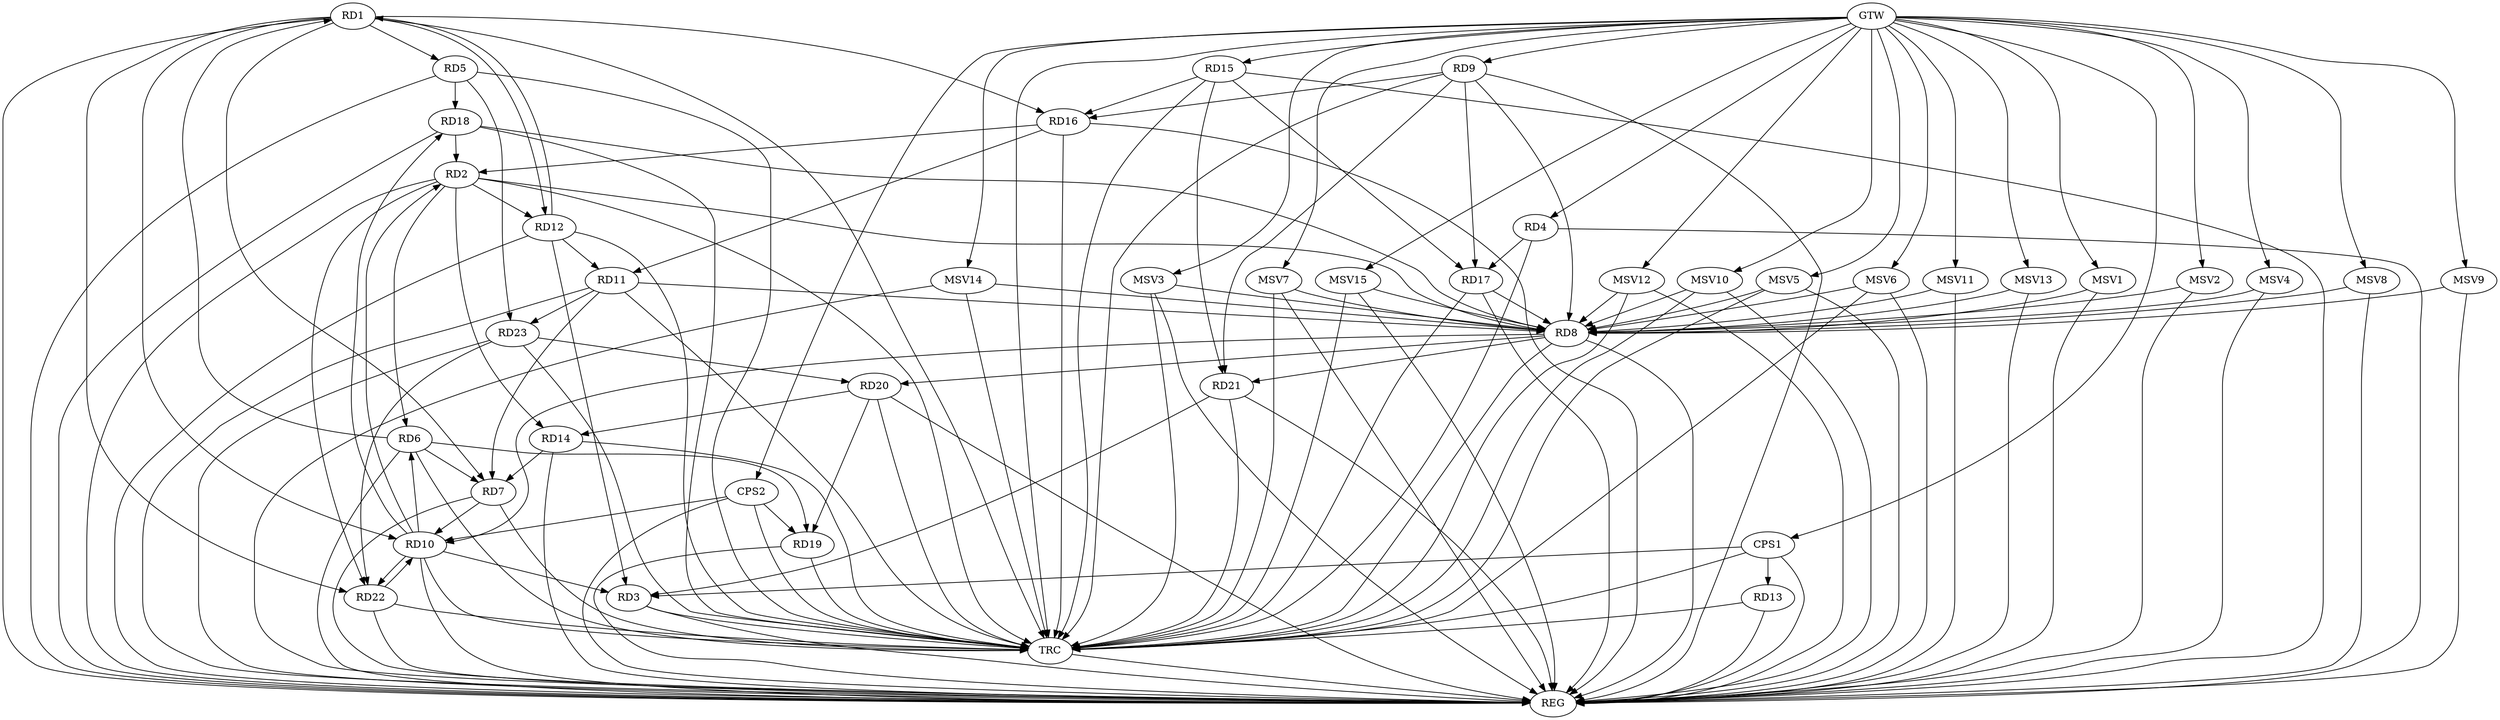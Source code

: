 strict digraph G {
  RD1 [ label="RD1" ];
  RD2 [ label="RD2" ];
  RD3 [ label="RD3" ];
  RD4 [ label="RD4" ];
  RD5 [ label="RD5" ];
  RD6 [ label="RD6" ];
  RD7 [ label="RD7" ];
  RD8 [ label="RD8" ];
  RD9 [ label="RD9" ];
  RD10 [ label="RD10" ];
  RD11 [ label="RD11" ];
  RD12 [ label="RD12" ];
  RD13 [ label="RD13" ];
  RD14 [ label="RD14" ];
  RD15 [ label="RD15" ];
  RD16 [ label="RD16" ];
  RD17 [ label="RD17" ];
  RD18 [ label="RD18" ];
  RD19 [ label="RD19" ];
  RD20 [ label="RD20" ];
  RD21 [ label="RD21" ];
  RD22 [ label="RD22" ];
  RD23 [ label="RD23" ];
  CPS1 [ label="CPS1" ];
  CPS2 [ label="CPS2" ];
  GTW [ label="GTW" ];
  REG [ label="REG" ];
  TRC [ label="TRC" ];
  MSV1 [ label="MSV1" ];
  MSV2 [ label="MSV2" ];
  MSV3 [ label="MSV3" ];
  MSV4 [ label="MSV4" ];
  MSV5 [ label="MSV5" ];
  MSV6 [ label="MSV6" ];
  MSV7 [ label="MSV7" ];
  MSV8 [ label="MSV8" ];
  MSV9 [ label="MSV9" ];
  MSV10 [ label="MSV10" ];
  MSV11 [ label="MSV11" ];
  MSV12 [ label="MSV12" ];
  MSV13 [ label="MSV13" ];
  MSV14 [ label="MSV14" ];
  MSV15 [ label="MSV15" ];
  RD1 -> RD5;
  RD6 -> RD1;
  RD1 -> RD7;
  RD1 -> RD10;
  RD1 -> RD12;
  RD12 -> RD1;
  RD1 -> RD16;
  RD1 -> RD22;
  RD2 -> RD6;
  RD2 -> RD8;
  RD10 -> RD2;
  RD2 -> RD12;
  RD2 -> RD14;
  RD16 -> RD2;
  RD18 -> RD2;
  RD2 -> RD22;
  RD10 -> RD3;
  RD12 -> RD3;
  RD21 -> RD3;
  RD4 -> RD17;
  RD5 -> RD18;
  RD5 -> RD23;
  RD6 -> RD7;
  RD10 -> RD6;
  RD6 -> RD19;
  RD7 -> RD10;
  RD11 -> RD7;
  RD14 -> RD7;
  RD9 -> RD8;
  RD8 -> RD10;
  RD11 -> RD8;
  RD17 -> RD8;
  RD18 -> RD8;
  RD8 -> RD20;
  RD8 -> RD21;
  RD9 -> RD16;
  RD9 -> RD17;
  RD9 -> RD21;
  RD10 -> RD18;
  RD10 -> RD22;
  RD22 -> RD10;
  RD12 -> RD11;
  RD16 -> RD11;
  RD11 -> RD23;
  RD20 -> RD14;
  RD15 -> RD16;
  RD15 -> RD17;
  RD15 -> RD21;
  RD20 -> RD19;
  RD23 -> RD20;
  RD23 -> RD22;
  CPS1 -> RD3;
  CPS1 -> RD13;
  CPS2 -> RD19;
  CPS2 -> RD10;
  GTW -> RD4;
  GTW -> RD9;
  GTW -> RD15;
  GTW -> CPS1;
  GTW -> CPS2;
  RD1 -> REG;
  RD2 -> REG;
  RD3 -> REG;
  RD4 -> REG;
  RD5 -> REG;
  RD6 -> REG;
  RD7 -> REG;
  RD8 -> REG;
  RD9 -> REG;
  RD10 -> REG;
  RD11 -> REG;
  RD12 -> REG;
  RD13 -> REG;
  RD14 -> REG;
  RD15 -> REG;
  RD16 -> REG;
  RD17 -> REG;
  RD18 -> REG;
  RD19 -> REG;
  RD20 -> REG;
  RD21 -> REG;
  RD22 -> REG;
  RD23 -> REG;
  CPS1 -> REG;
  CPS2 -> REG;
  RD1 -> TRC;
  RD2 -> TRC;
  RD3 -> TRC;
  RD4 -> TRC;
  RD5 -> TRC;
  RD6 -> TRC;
  RD7 -> TRC;
  RD8 -> TRC;
  RD9 -> TRC;
  RD10 -> TRC;
  RD11 -> TRC;
  RD12 -> TRC;
  RD13 -> TRC;
  RD14 -> TRC;
  RD15 -> TRC;
  RD16 -> TRC;
  RD17 -> TRC;
  RD18 -> TRC;
  RD19 -> TRC;
  RD20 -> TRC;
  RD21 -> TRC;
  RD22 -> TRC;
  RD23 -> TRC;
  CPS1 -> TRC;
  CPS2 -> TRC;
  GTW -> TRC;
  TRC -> REG;
  MSV1 -> RD8;
  GTW -> MSV1;
  MSV1 -> REG;
  MSV2 -> RD8;
  MSV3 -> RD8;
  GTW -> MSV2;
  MSV2 -> REG;
  GTW -> MSV3;
  MSV3 -> REG;
  MSV3 -> TRC;
  MSV4 -> RD8;
  MSV5 -> RD8;
  GTW -> MSV4;
  MSV4 -> REG;
  GTW -> MSV5;
  MSV5 -> REG;
  MSV5 -> TRC;
  MSV6 -> RD8;
  GTW -> MSV6;
  MSV6 -> REG;
  MSV6 -> TRC;
  MSV7 -> RD8;
  MSV8 -> RD8;
  MSV9 -> RD8;
  GTW -> MSV7;
  MSV7 -> REG;
  MSV7 -> TRC;
  GTW -> MSV8;
  MSV8 -> REG;
  GTW -> MSV9;
  MSV9 -> REG;
  MSV10 -> RD8;
  GTW -> MSV10;
  MSV10 -> REG;
  MSV10 -> TRC;
  MSV11 -> RD8;
  GTW -> MSV11;
  MSV11 -> REG;
  MSV12 -> RD8;
  MSV13 -> RD8;
  MSV14 -> RD8;
  MSV15 -> RD8;
  GTW -> MSV12;
  MSV12 -> REG;
  MSV12 -> TRC;
  GTW -> MSV13;
  MSV13 -> REG;
  GTW -> MSV14;
  MSV14 -> REG;
  MSV14 -> TRC;
  GTW -> MSV15;
  MSV15 -> REG;
  MSV15 -> TRC;
}
